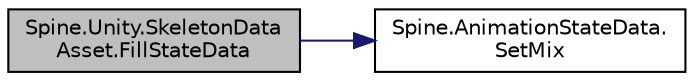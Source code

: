 digraph "Spine.Unity.SkeletonDataAsset.FillStateData"
{
 // LATEX_PDF_SIZE
  edge [fontname="Helvetica",fontsize="10",labelfontname="Helvetica",labelfontsize="10"];
  node [fontname="Helvetica",fontsize="10",shape=record];
  rankdir="LR";
  Node1 [label="Spine.Unity.SkeletonData\lAsset.FillStateData",height=0.2,width=0.4,color="black", fillcolor="grey75", style="filled", fontcolor="black",tooltip=" "];
  Node1 -> Node2 [color="midnightblue",fontsize="10",style="solid",fontname="Helvetica"];
  Node2 [label="Spine.AnimationStateData.\lSetMix",height=0.2,width=0.4,color="black", fillcolor="white", style="filled",URL="$class_spine_1_1_animation_state_data.html#ac73823921fef29d2c9ccd75b6ab5b56f",tooltip="Sets a mix duration by animation names."];
}
